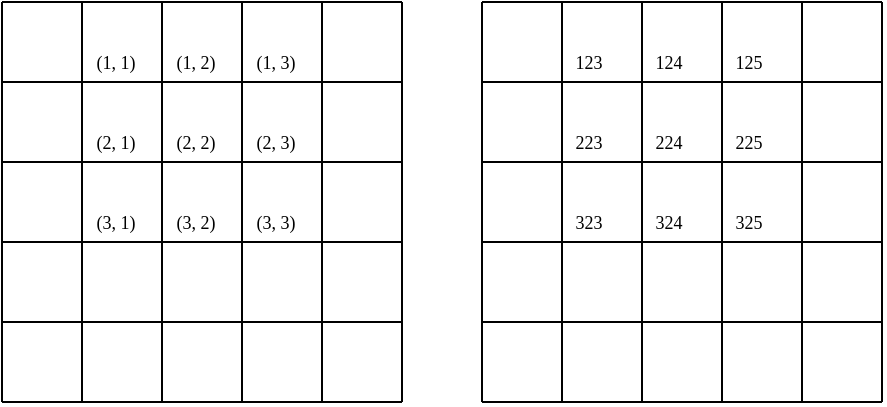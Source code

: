 <mxfile version="10.7.5" type="device"><diagram id="CG60D5KdFuZp8D_ehRR4" name="Page-1"><mxGraphModel dx="642" dy="393" grid="1" gridSize="10" guides="1" tooltips="1" connect="1" arrows="1" fold="1" page="1" pageScale="1" pageWidth="827" pageHeight="1169" math="0" shadow="0"><root><mxCell id="0"/><mxCell id="1" parent="0"/><mxCell id="bTo2tnr72fmwzRyeePl6-8" value="" style="group" vertex="1" connectable="0" parent="1"><mxGeometry x="80" y="40" width="200" height="200" as="geometry"/></mxCell><mxCell id="bTo2tnr72fmwzRyeePl6-1" value="" style="endArrow=none;html=1;" edge="1" parent="bTo2tnr72fmwzRyeePl6-8"><mxGeometry width="50" height="50" relative="1" as="geometry"><mxPoint y="200" as="sourcePoint"/><mxPoint as="targetPoint"/></mxGeometry></mxCell><mxCell id="bTo2tnr72fmwzRyeePl6-2" value="" style="endArrow=none;html=1;" edge="1" parent="bTo2tnr72fmwzRyeePl6-8"><mxGeometry width="50" height="50" relative="1" as="geometry"><mxPoint x="40" y="200" as="sourcePoint"/><mxPoint x="40" as="targetPoint"/></mxGeometry></mxCell><mxCell id="bTo2tnr72fmwzRyeePl6-3" value="" style="endArrow=none;html=1;" edge="1" parent="bTo2tnr72fmwzRyeePl6-8"><mxGeometry width="50" height="50" relative="1" as="geometry"><mxPoint x="80" y="200" as="sourcePoint"/><mxPoint x="80" as="targetPoint"/></mxGeometry></mxCell><mxCell id="bTo2tnr72fmwzRyeePl6-4" value="" style="endArrow=none;html=1;" edge="1" parent="bTo2tnr72fmwzRyeePl6-8"><mxGeometry width="50" height="50" relative="1" as="geometry"><mxPoint x="120" y="200" as="sourcePoint"/><mxPoint x="120" as="targetPoint"/></mxGeometry></mxCell><mxCell id="bTo2tnr72fmwzRyeePl6-5" value="" style="endArrow=none;html=1;" edge="1" parent="bTo2tnr72fmwzRyeePl6-8"><mxGeometry width="50" height="50" relative="1" as="geometry"><mxPoint x="160" y="200" as="sourcePoint"/><mxPoint x="160" as="targetPoint"/></mxGeometry></mxCell><mxCell id="bTo2tnr72fmwzRyeePl6-6" value="" style="endArrow=none;html=1;" edge="1" parent="bTo2tnr72fmwzRyeePl6-8"><mxGeometry width="50" height="50" relative="1" as="geometry"><mxPoint x="200" y="200" as="sourcePoint"/><mxPoint x="200" as="targetPoint"/></mxGeometry></mxCell><mxCell id="bTo2tnr72fmwzRyeePl6-9" value="" style="group;rotation=90;" vertex="1" connectable="0" parent="1"><mxGeometry x="80" y="40" width="200" height="200" as="geometry"/></mxCell><mxCell id="bTo2tnr72fmwzRyeePl6-10" value="" style="endArrow=none;html=1;" edge="1" parent="bTo2tnr72fmwzRyeePl6-9"><mxGeometry width="50" height="50" relative="1" as="geometry"><mxPoint as="sourcePoint"/><mxPoint x="200" as="targetPoint"/></mxGeometry></mxCell><mxCell id="bTo2tnr72fmwzRyeePl6-11" value="" style="endArrow=none;html=1;" edge="1" parent="bTo2tnr72fmwzRyeePl6-9"><mxGeometry width="50" height="50" relative="1" as="geometry"><mxPoint y="40" as="sourcePoint"/><mxPoint x="200" y="40" as="targetPoint"/></mxGeometry></mxCell><mxCell id="bTo2tnr72fmwzRyeePl6-12" value="" style="endArrow=none;html=1;" edge="1" parent="bTo2tnr72fmwzRyeePl6-9"><mxGeometry width="50" height="50" relative="1" as="geometry"><mxPoint y="80" as="sourcePoint"/><mxPoint x="200" y="80" as="targetPoint"/></mxGeometry></mxCell><mxCell id="bTo2tnr72fmwzRyeePl6-13" value="" style="endArrow=none;html=1;" edge="1" parent="bTo2tnr72fmwzRyeePl6-9"><mxGeometry width="50" height="50" relative="1" as="geometry"><mxPoint y="120" as="sourcePoint"/><mxPoint x="200" y="120" as="targetPoint"/></mxGeometry></mxCell><mxCell id="bTo2tnr72fmwzRyeePl6-14" value="" style="endArrow=none;html=1;" edge="1" parent="bTo2tnr72fmwzRyeePl6-9"><mxGeometry width="50" height="50" relative="1" as="geometry"><mxPoint y="160" as="sourcePoint"/><mxPoint x="200" y="160" as="targetPoint"/></mxGeometry></mxCell><mxCell id="bTo2tnr72fmwzRyeePl6-15" value="" style="endArrow=none;html=1;" edge="1" parent="bTo2tnr72fmwzRyeePl6-9"><mxGeometry width="50" height="50" relative="1" as="geometry"><mxPoint y="200" as="sourcePoint"/><mxPoint x="200" y="200" as="targetPoint"/></mxGeometry></mxCell><mxCell id="bTo2tnr72fmwzRyeePl6-107" value="(1, 1)" style="text;strokeColor=none;fillColor=none;align=center;verticalAlign=middle;rounded=0;fontFamily=Verdana;fontSize=9;fontColor=#000000;" vertex="1" parent="bTo2tnr72fmwzRyeePl6-9"><mxGeometry x="42" y="20" width="30" height="20" as="geometry"/></mxCell><mxCell id="bTo2tnr72fmwzRyeePl6-108" value="(1, 2)" style="text;strokeColor=none;fillColor=none;align=center;verticalAlign=middle;rounded=0;fontFamily=Verdana;fontSize=9;fontColor=#000000;" vertex="1" parent="bTo2tnr72fmwzRyeePl6-9"><mxGeometry x="82" y="20" width="30" height="20" as="geometry"/></mxCell><mxCell id="bTo2tnr72fmwzRyeePl6-127" value="(1, 3)" style="text;strokeColor=none;fillColor=none;align=center;verticalAlign=middle;rounded=0;fontFamily=Verdana;fontSize=9;fontColor=#000000;" vertex="1" parent="bTo2tnr72fmwzRyeePl6-9"><mxGeometry x="122" y="20" width="30" height="20" as="geometry"/></mxCell><mxCell id="bTo2tnr72fmwzRyeePl6-128" value="(2, 1)" style="text;strokeColor=none;fillColor=none;align=center;verticalAlign=middle;rounded=0;fontFamily=Verdana;fontSize=9;fontColor=#000000;" vertex="1" parent="bTo2tnr72fmwzRyeePl6-9"><mxGeometry x="42" y="60" width="30" height="20" as="geometry"/></mxCell><mxCell id="bTo2tnr72fmwzRyeePl6-129" value="(3, 1)" style="text;strokeColor=none;fillColor=none;align=center;verticalAlign=middle;rounded=0;fontFamily=Verdana;fontSize=9;fontColor=#000000;" vertex="1" parent="bTo2tnr72fmwzRyeePl6-9"><mxGeometry x="42" y="100" width="30" height="20" as="geometry"/></mxCell><mxCell id="bTo2tnr72fmwzRyeePl6-130" value="(2, 2)" style="text;strokeColor=none;fillColor=none;align=center;verticalAlign=middle;rounded=0;fontFamily=Verdana;fontSize=9;fontColor=#000000;" vertex="1" parent="bTo2tnr72fmwzRyeePl6-9"><mxGeometry x="82" y="60" width="30" height="20" as="geometry"/></mxCell><mxCell id="bTo2tnr72fmwzRyeePl6-133" value="(3, 2)" style="text;strokeColor=none;fillColor=none;align=center;verticalAlign=middle;rounded=0;fontFamily=Verdana;fontSize=9;fontColor=#000000;" vertex="1" parent="bTo2tnr72fmwzRyeePl6-9"><mxGeometry x="82" y="100" width="30" height="20" as="geometry"/></mxCell><mxCell id="bTo2tnr72fmwzRyeePl6-134" value="(2, 3)" style="text;strokeColor=none;fillColor=none;align=center;verticalAlign=middle;rounded=0;fontFamily=Verdana;fontSize=9;fontColor=#000000;" vertex="1" parent="bTo2tnr72fmwzRyeePl6-9"><mxGeometry x="122" y="60" width="30" height="20" as="geometry"/></mxCell><mxCell id="bTo2tnr72fmwzRyeePl6-165" value="(3, 3)" style="text;strokeColor=none;fillColor=none;align=center;verticalAlign=middle;rounded=0;fontFamily=Verdana;fontSize=9;fontColor=#000000;" vertex="1" parent="bTo2tnr72fmwzRyeePl6-9"><mxGeometry x="122" y="100" width="30" height="20" as="geometry"/></mxCell><mxCell id="bTo2tnr72fmwzRyeePl6-81" value="" style="group;rotation=90;fontFamily=Arial;" vertex="1" connectable="0" parent="1"><mxGeometry x="320" y="40" width="200" height="200" as="geometry"/></mxCell><mxCell id="bTo2tnr72fmwzRyeePl6-82" value="" style="endArrow=none;html=1;fontFamily=Helvetica;" edge="1" parent="bTo2tnr72fmwzRyeePl6-81"><mxGeometry width="50" height="50" relative="1" as="geometry"><mxPoint as="sourcePoint"/><mxPoint x="200" as="targetPoint"/></mxGeometry></mxCell><mxCell id="bTo2tnr72fmwzRyeePl6-83" value="" style="endArrow=none;html=1;" edge="1" parent="bTo2tnr72fmwzRyeePl6-81"><mxGeometry width="50" height="50" relative="1" as="geometry"><mxPoint y="40" as="sourcePoint"/><mxPoint x="200" y="40" as="targetPoint"/></mxGeometry></mxCell><mxCell id="bTo2tnr72fmwzRyeePl6-84" value="" style="endArrow=none;html=1;" edge="1" parent="bTo2tnr72fmwzRyeePl6-81"><mxGeometry width="50" height="50" relative="1" as="geometry"><mxPoint y="80" as="sourcePoint"/><mxPoint x="200" y="80" as="targetPoint"/></mxGeometry></mxCell><mxCell id="bTo2tnr72fmwzRyeePl6-85" value="" style="endArrow=none;html=1;" edge="1" parent="bTo2tnr72fmwzRyeePl6-81"><mxGeometry width="50" height="50" relative="1" as="geometry"><mxPoint y="120" as="sourcePoint"/><mxPoint x="200" y="120" as="targetPoint"/></mxGeometry></mxCell><mxCell id="bTo2tnr72fmwzRyeePl6-86" value="" style="endArrow=none;html=1;" edge="1" parent="bTo2tnr72fmwzRyeePl6-81"><mxGeometry width="50" height="50" relative="1" as="geometry"><mxPoint y="160" as="sourcePoint"/><mxPoint x="200" y="160" as="targetPoint"/></mxGeometry></mxCell><mxCell id="bTo2tnr72fmwzRyeePl6-87" value="" style="endArrow=none;html=1;" edge="1" parent="bTo2tnr72fmwzRyeePl6-81"><mxGeometry width="50" height="50" relative="1" as="geometry"><mxPoint y="200" as="sourcePoint"/><mxPoint x="200" y="200" as="targetPoint"/></mxGeometry></mxCell><mxCell id="bTo2tnr72fmwzRyeePl6-97" value="" style="group" vertex="1" connectable="0" parent="1"><mxGeometry x="320" y="40" width="200" height="200" as="geometry"/></mxCell><mxCell id="bTo2tnr72fmwzRyeePl6-98" value="" style="endArrow=none;html=1;" edge="1" parent="bTo2tnr72fmwzRyeePl6-97"><mxGeometry width="50" height="50" relative="1" as="geometry"><mxPoint y="200" as="sourcePoint"/><mxPoint as="targetPoint"/></mxGeometry></mxCell><mxCell id="bTo2tnr72fmwzRyeePl6-99" value="" style="endArrow=none;html=1;" edge="1" parent="bTo2tnr72fmwzRyeePl6-97"><mxGeometry width="50" height="50" relative="1" as="geometry"><mxPoint x="40" y="200" as="sourcePoint"/><mxPoint x="40" as="targetPoint"/></mxGeometry></mxCell><mxCell id="bTo2tnr72fmwzRyeePl6-100" value="" style="endArrow=none;html=1;" edge="1" parent="bTo2tnr72fmwzRyeePl6-97"><mxGeometry width="50" height="50" relative="1" as="geometry"><mxPoint x="80" y="200" as="sourcePoint"/><mxPoint x="80" as="targetPoint"/></mxGeometry></mxCell><mxCell id="bTo2tnr72fmwzRyeePl6-101" value="" style="endArrow=none;html=1;" edge="1" parent="bTo2tnr72fmwzRyeePl6-97"><mxGeometry width="50" height="50" relative="1" as="geometry"><mxPoint x="120" y="200" as="sourcePoint"/><mxPoint x="120" as="targetPoint"/></mxGeometry></mxCell><mxCell id="bTo2tnr72fmwzRyeePl6-102" value="" style="endArrow=none;html=1;" edge="1" parent="bTo2tnr72fmwzRyeePl6-97"><mxGeometry width="50" height="50" relative="1" as="geometry"><mxPoint x="160" y="200" as="sourcePoint"/><mxPoint x="160" as="targetPoint"/></mxGeometry></mxCell><mxCell id="bTo2tnr72fmwzRyeePl6-103" value="" style="endArrow=none;html=1;" edge="1" parent="bTo2tnr72fmwzRyeePl6-97"><mxGeometry width="50" height="50" relative="1" as="geometry"><mxPoint x="200" y="200" as="sourcePoint"/><mxPoint x="200" as="targetPoint"/></mxGeometry></mxCell><mxCell id="bTo2tnr72fmwzRyeePl6-166" value="124" style="text;strokeColor=none;fillColor=none;align=center;verticalAlign=middle;rounded=0;fontFamily=Verdana;fontSize=9;fontColor=#000000;" vertex="1" parent="bTo2tnr72fmwzRyeePl6-97"><mxGeometry x="78.5" y="20" width="30" height="20" as="geometry"/></mxCell><mxCell id="bTo2tnr72fmwzRyeePl6-167" value="123" style="text;strokeColor=none;fillColor=none;align=center;verticalAlign=middle;rounded=0;fontFamily=Verdana;fontSize=9;fontColor=#000000;" vertex="1" parent="bTo2tnr72fmwzRyeePl6-97"><mxGeometry x="38.5" y="20" width="30" height="20" as="geometry"/></mxCell><mxCell id="bTo2tnr72fmwzRyeePl6-168" value="125" style="text;strokeColor=none;fillColor=none;align=center;verticalAlign=middle;rounded=0;fontFamily=Verdana;fontSize=9;fontColor=#000000;" vertex="1" parent="bTo2tnr72fmwzRyeePl6-97"><mxGeometry x="118.5" y="20" width="30" height="20" as="geometry"/></mxCell><mxCell id="bTo2tnr72fmwzRyeePl6-169" value="225" style="text;strokeColor=none;fillColor=none;align=center;verticalAlign=middle;rounded=0;fontFamily=Verdana;fontSize=9;fontColor=#000000;" vertex="1" parent="bTo2tnr72fmwzRyeePl6-97"><mxGeometry x="118.5" y="60" width="30" height="20" as="geometry"/></mxCell><mxCell id="bTo2tnr72fmwzRyeePl6-170" value="325" style="text;strokeColor=none;fillColor=none;align=center;verticalAlign=middle;rounded=0;fontFamily=Verdana;fontSize=9;fontColor=#000000;" vertex="1" parent="bTo2tnr72fmwzRyeePl6-97"><mxGeometry x="118.5" y="100" width="30" height="20" as="geometry"/></mxCell><mxCell id="bTo2tnr72fmwzRyeePl6-171" value="324" style="text;strokeColor=none;fillColor=none;align=center;verticalAlign=middle;rounded=0;fontFamily=Verdana;fontSize=9;fontColor=#000000;" vertex="1" parent="bTo2tnr72fmwzRyeePl6-97"><mxGeometry x="78.5" y="100" width="30" height="20" as="geometry"/></mxCell><mxCell id="bTo2tnr72fmwzRyeePl6-172" value="224" style="text;strokeColor=none;fillColor=none;align=center;verticalAlign=middle;rounded=0;fontFamily=Verdana;fontSize=9;fontColor=#000000;" vertex="1" parent="bTo2tnr72fmwzRyeePl6-97"><mxGeometry x="78.5" y="60" width="30" height="20" as="geometry"/></mxCell><mxCell id="bTo2tnr72fmwzRyeePl6-173" value="223" style="text;strokeColor=none;fillColor=none;align=center;verticalAlign=middle;rounded=0;fontFamily=Verdana;fontSize=9;fontColor=#000000;" vertex="1" parent="bTo2tnr72fmwzRyeePl6-97"><mxGeometry x="38.5" y="60" width="30" height="20" as="geometry"/></mxCell><mxCell id="bTo2tnr72fmwzRyeePl6-174" value="323" style="text;strokeColor=none;fillColor=none;align=center;verticalAlign=middle;rounded=0;fontFamily=Verdana;fontSize=9;fontColor=#000000;" vertex="1" parent="bTo2tnr72fmwzRyeePl6-97"><mxGeometry x="38.5" y="100" width="30" height="20" as="geometry"/></mxCell></root></mxGraphModel></diagram></mxfile>